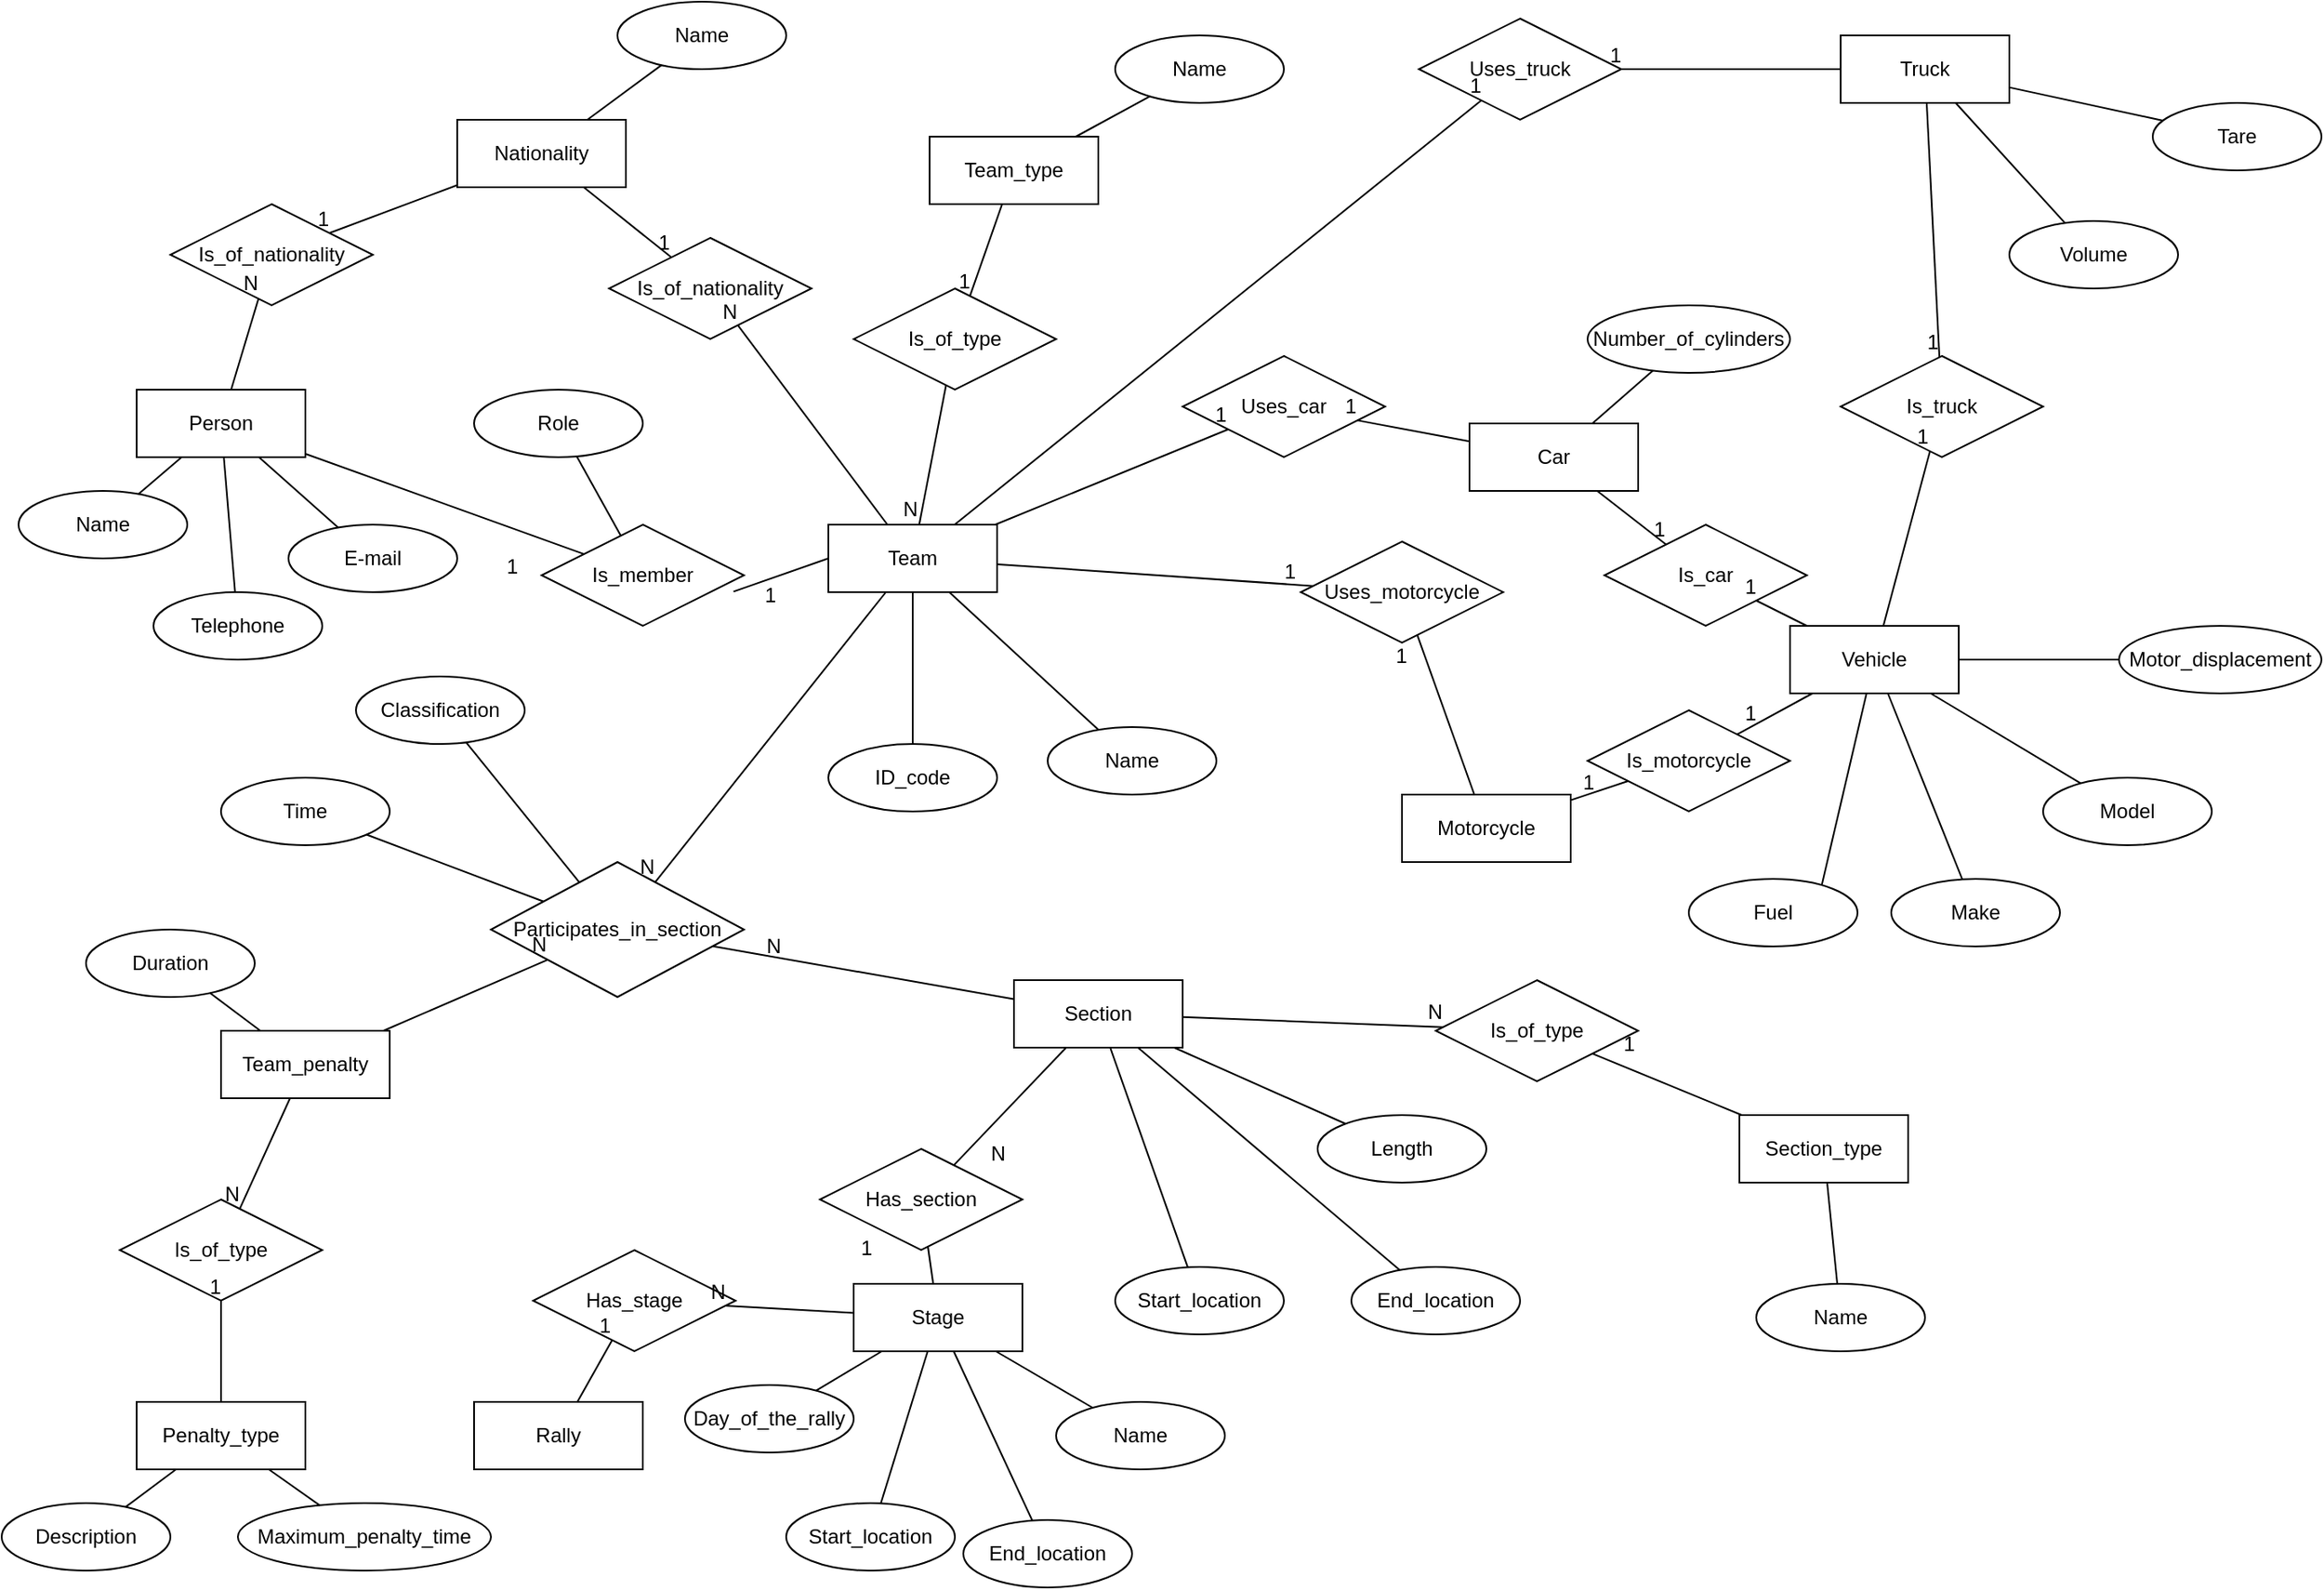 <mxfile version="20.5.1" type="github">
  <diagram id="R2lEEEUBdFMjLlhIrx00" name="Page-1">
    <mxGraphModel dx="3224" dy="1073" grid="1" gridSize="10" guides="1" tooltips="1" connect="1" arrows="1" fold="1" page="1" pageScale="1" pageWidth="850" pageHeight="1100" math="0" shadow="0" extFonts="Permanent Marker^https://fonts.googleapis.com/css?family=Permanent+Marker">
      <root>
        <mxCell id="0" />
        <mxCell id="1" parent="0" />
        <mxCell id="WvbXsE4TF2cSyvyN0HHQ-4" value="Team" style="whiteSpace=wrap;html=1;align=center;" parent="1" vertex="1">
          <mxGeometry x="-360" y="350" width="100" height="40" as="geometry" />
        </mxCell>
        <mxCell id="WvbXsE4TF2cSyvyN0HHQ-5" value="ID_code" style="ellipse;whiteSpace=wrap;html=1;align=center;" parent="1" vertex="1">
          <mxGeometry x="-360" y="480" width="100" height="40" as="geometry" />
        </mxCell>
        <mxCell id="WvbXsE4TF2cSyvyN0HHQ-6" value="" style="endArrow=none;html=1;rounded=0;" parent="1" source="WvbXsE4TF2cSyvyN0HHQ-4" target="WvbXsE4TF2cSyvyN0HHQ-5" edge="1">
          <mxGeometry relative="1" as="geometry">
            <mxPoint x="-284.85" y="480" as="sourcePoint" />
            <mxPoint x="-429.997" y="590.903" as="targetPoint" />
          </mxGeometry>
        </mxCell>
        <mxCell id="WvbXsE4TF2cSyvyN0HHQ-7" value="Name" style="ellipse;whiteSpace=wrap;html=1;align=center;" parent="1" vertex="1">
          <mxGeometry x="-230" y="470" width="100" height="40" as="geometry" />
        </mxCell>
        <mxCell id="WvbXsE4TF2cSyvyN0HHQ-9" value="" style="endArrow=none;html=1;rounded=0;" parent="1" source="WvbXsE4TF2cSyvyN0HHQ-4" target="WvbXsE4TF2cSyvyN0HHQ-7" edge="1">
          <mxGeometry relative="1" as="geometry">
            <mxPoint x="-94.85" y="530" as="sourcePoint" />
            <mxPoint x="65.15" y="530" as="targetPoint" />
          </mxGeometry>
        </mxCell>
        <mxCell id="WvbXsE4TF2cSyvyN0HHQ-20" value="Vehicle" style="whiteSpace=wrap;html=1;align=center;" parent="1" vertex="1">
          <mxGeometry x="210" y="410" width="100" height="40" as="geometry" />
        </mxCell>
        <mxCell id="WvbXsE4TF2cSyvyN0HHQ-21" value="Make" style="ellipse;whiteSpace=wrap;html=1;align=center;" parent="1" vertex="1">
          <mxGeometry x="270" y="560" width="100" height="40" as="geometry" />
        </mxCell>
        <mxCell id="WvbXsE4TF2cSyvyN0HHQ-23" value="Model" style="ellipse;whiteSpace=wrap;html=1;align=center;" parent="1" vertex="1">
          <mxGeometry x="360" y="500" width="100" height="40" as="geometry" />
        </mxCell>
        <mxCell id="WvbXsE4TF2cSyvyN0HHQ-24" value="Motor_displacement" style="ellipse;whiteSpace=wrap;html=1;align=center;" parent="1" vertex="1">
          <mxGeometry x="405" y="410" width="120" height="40" as="geometry" />
        </mxCell>
        <mxCell id="WvbXsE4TF2cSyvyN0HHQ-26" value="Fuel&lt;br&gt;" style="ellipse;whiteSpace=wrap;html=1;align=center;" parent="1" vertex="1">
          <mxGeometry x="150" y="560" width="100" height="40" as="geometry" />
        </mxCell>
        <mxCell id="WvbXsE4TF2cSyvyN0HHQ-28" value="" style="endArrow=none;html=1;rounded=0;exitX=0.789;exitY=0.083;exitDx=0;exitDy=0;exitPerimeter=0;" parent="1" source="WvbXsE4TF2cSyvyN0HHQ-26" target="WvbXsE4TF2cSyvyN0HHQ-20" edge="1">
          <mxGeometry relative="1" as="geometry">
            <mxPoint x="-415.15" y="610" as="sourcePoint" />
            <mxPoint x="-365.15" y="720" as="targetPoint" />
          </mxGeometry>
        </mxCell>
        <mxCell id="WvbXsE4TF2cSyvyN0HHQ-29" value="" style="endArrow=none;html=1;rounded=0;" parent="1" source="WvbXsE4TF2cSyvyN0HHQ-20" target="WvbXsE4TF2cSyvyN0HHQ-21" edge="1">
          <mxGeometry relative="1" as="geometry">
            <mxPoint x="-415.15" y="610" as="sourcePoint" />
            <mxPoint x="-255.15" y="610" as="targetPoint" />
          </mxGeometry>
        </mxCell>
        <mxCell id="WvbXsE4TF2cSyvyN0HHQ-31" value="" style="endArrow=none;html=1;rounded=0;" parent="1" source="WvbXsE4TF2cSyvyN0HHQ-20" target="WvbXsE4TF2cSyvyN0HHQ-23" edge="1">
          <mxGeometry relative="1" as="geometry">
            <mxPoint x="-415.15" y="610" as="sourcePoint" />
            <mxPoint x="-255.15" y="610" as="targetPoint" />
          </mxGeometry>
        </mxCell>
        <mxCell id="WvbXsE4TF2cSyvyN0HHQ-33" value="" style="endArrow=none;html=1;rounded=0;" parent="1" source="WvbXsE4TF2cSyvyN0HHQ-20" target="WvbXsE4TF2cSyvyN0HHQ-24" edge="1">
          <mxGeometry relative="1" as="geometry">
            <mxPoint x="-415.15" y="610" as="sourcePoint" />
            <mxPoint x="-255.15" y="610" as="targetPoint" />
          </mxGeometry>
        </mxCell>
        <mxCell id="WvbXsE4TF2cSyvyN0HHQ-39" value="Truck" style="whiteSpace=wrap;html=1;align=center;" parent="1" vertex="1">
          <mxGeometry x="240" y="60" width="100" height="40" as="geometry" />
        </mxCell>
        <mxCell id="WvbXsE4TF2cSyvyN0HHQ-40" value="Tare" style="ellipse;whiteSpace=wrap;html=1;align=center;" parent="1" vertex="1">
          <mxGeometry x="425" y="100" width="100" height="40" as="geometry" />
        </mxCell>
        <mxCell id="WvbXsE4TF2cSyvyN0HHQ-41" value="Volume" style="ellipse;whiteSpace=wrap;html=1;align=center;" parent="1" vertex="1">
          <mxGeometry x="340" y="170" width="100" height="40" as="geometry" />
        </mxCell>
        <mxCell id="WvbXsE4TF2cSyvyN0HHQ-42" value="" style="endArrow=none;html=1;rounded=0;" parent="1" source="WvbXsE4TF2cSyvyN0HHQ-39" target="WvbXsE4TF2cSyvyN0HHQ-40" edge="1">
          <mxGeometry relative="1" as="geometry">
            <mxPoint x="-160" y="610" as="sourcePoint" />
            <mxPoint y="610" as="targetPoint" />
          </mxGeometry>
        </mxCell>
        <mxCell id="WvbXsE4TF2cSyvyN0HHQ-43" value="" style="endArrow=none;html=1;rounded=0;" parent="1" source="WvbXsE4TF2cSyvyN0HHQ-41" target="WvbXsE4TF2cSyvyN0HHQ-39" edge="1">
          <mxGeometry relative="1" as="geometry">
            <mxPoint x="-160" y="610" as="sourcePoint" />
            <mxPoint y="610" as="targetPoint" />
          </mxGeometry>
        </mxCell>
        <mxCell id="WvbXsE4TF2cSyvyN0HHQ-44" value="Car" style="whiteSpace=wrap;html=1;align=center;" parent="1" vertex="1">
          <mxGeometry x="20" y="290" width="100" height="40" as="geometry" />
        </mxCell>
        <mxCell id="WvbXsE4TF2cSyvyN0HHQ-45" value="Number_of_cylinders" style="ellipse;whiteSpace=wrap;html=1;align=center;" parent="1" vertex="1">
          <mxGeometry x="90" y="220" width="120" height="40" as="geometry" />
        </mxCell>
        <mxCell id="WvbXsE4TF2cSyvyN0HHQ-47" value="" style="endArrow=none;html=1;rounded=0;" parent="1" source="WvbXsE4TF2cSyvyN0HHQ-44" target="WvbXsE4TF2cSyvyN0HHQ-45" edge="1">
          <mxGeometry relative="1" as="geometry">
            <mxPoint x="-940" y="600" as="sourcePoint" />
            <mxPoint x="-780" y="600" as="targetPoint" />
          </mxGeometry>
        </mxCell>
        <mxCell id="WvbXsE4TF2cSyvyN0HHQ-48" value="Is_car" style="shape=rhombus;perimeter=rhombusPerimeter;whiteSpace=wrap;html=1;align=center;" parent="1" vertex="1">
          <mxGeometry x="100" y="350" width="120" height="60" as="geometry" />
        </mxCell>
        <mxCell id="WvbXsE4TF2cSyvyN0HHQ-52" value="" style="endArrow=none;html=1;rounded=0;" parent="1" source="WvbXsE4TF2cSyvyN0HHQ-20" target="WvbXsE4TF2cSyvyN0HHQ-48" edge="1">
          <mxGeometry relative="1" as="geometry">
            <mxPoint x="-420" y="690" as="sourcePoint" />
            <mxPoint x="-260" y="690" as="targetPoint" />
          </mxGeometry>
        </mxCell>
        <mxCell id="WvbXsE4TF2cSyvyN0HHQ-53" value="1" style="resizable=0;html=1;align=right;verticalAlign=bottom;" parent="WvbXsE4TF2cSyvyN0HHQ-52" connectable="0" vertex="1">
          <mxGeometry x="1" relative="1" as="geometry" />
        </mxCell>
        <mxCell id="WvbXsE4TF2cSyvyN0HHQ-54" value="" style="endArrow=none;html=1;rounded=0;" parent="1" source="WvbXsE4TF2cSyvyN0HHQ-44" target="WvbXsE4TF2cSyvyN0HHQ-48" edge="1">
          <mxGeometry relative="1" as="geometry">
            <mxPoint x="-420" y="690" as="sourcePoint" />
            <mxPoint x="-600" y="730" as="targetPoint" />
          </mxGeometry>
        </mxCell>
        <mxCell id="WvbXsE4TF2cSyvyN0HHQ-55" value="1" style="resizable=0;html=1;align=right;verticalAlign=bottom;" parent="WvbXsE4TF2cSyvyN0HHQ-54" connectable="0" vertex="1">
          <mxGeometry x="1" relative="1" as="geometry" />
        </mxCell>
        <mxCell id="WvbXsE4TF2cSyvyN0HHQ-58" value="Is_truck" style="shape=rhombus;perimeter=rhombusPerimeter;whiteSpace=wrap;html=1;align=center;" parent="1" vertex="1">
          <mxGeometry x="240" y="250" width="120" height="60" as="geometry" />
        </mxCell>
        <mxCell id="WvbXsE4TF2cSyvyN0HHQ-59" value="" style="endArrow=none;html=1;rounded=0;" parent="1" source="WvbXsE4TF2cSyvyN0HHQ-20" target="WvbXsE4TF2cSyvyN0HHQ-58" edge="1">
          <mxGeometry relative="1" as="geometry">
            <mxPoint x="-420" y="690" as="sourcePoint" />
            <mxPoint x="-260" y="690" as="targetPoint" />
          </mxGeometry>
        </mxCell>
        <mxCell id="WvbXsE4TF2cSyvyN0HHQ-60" value="1" style="resizable=0;html=1;align=right;verticalAlign=bottom;" parent="WvbXsE4TF2cSyvyN0HHQ-59" connectable="0" vertex="1">
          <mxGeometry x="1" relative="1" as="geometry" />
        </mxCell>
        <mxCell id="WvbXsE4TF2cSyvyN0HHQ-61" value="" style="endArrow=none;html=1;rounded=0;" parent="1" source="WvbXsE4TF2cSyvyN0HHQ-39" target="WvbXsE4TF2cSyvyN0HHQ-58" edge="1">
          <mxGeometry relative="1" as="geometry">
            <mxPoint x="-420" y="690" as="sourcePoint" />
            <mxPoint x="-260" y="690" as="targetPoint" />
          </mxGeometry>
        </mxCell>
        <mxCell id="WvbXsE4TF2cSyvyN0HHQ-62" value="1" style="resizable=0;html=1;align=right;verticalAlign=bottom;" parent="WvbXsE4TF2cSyvyN0HHQ-61" connectable="0" vertex="1">
          <mxGeometry x="1" relative="1" as="geometry" />
        </mxCell>
        <mxCell id="WvbXsE4TF2cSyvyN0HHQ-63" value="Person" style="whiteSpace=wrap;html=1;align=center;" parent="1" vertex="1">
          <mxGeometry x="-770" y="270" width="100" height="40" as="geometry" />
        </mxCell>
        <mxCell id="WvbXsE4TF2cSyvyN0HHQ-65" value="Telephone" style="ellipse;whiteSpace=wrap;html=1;align=center;" parent="1" vertex="1">
          <mxGeometry x="-760" y="390" width="100" height="40" as="geometry" />
        </mxCell>
        <mxCell id="WvbXsE4TF2cSyvyN0HHQ-66" value="E-mail" style="ellipse;whiteSpace=wrap;html=1;align=center;" parent="1" vertex="1">
          <mxGeometry x="-680" y="350" width="100" height="40" as="geometry" />
        </mxCell>
        <mxCell id="WvbXsE4TF2cSyvyN0HHQ-68" value="" style="endArrow=none;html=1;rounded=0;" parent="1" source="WvbXsE4TF2cSyvyN0HHQ-63" target="WvbXsE4TF2cSyvyN0HHQ-65" edge="1">
          <mxGeometry relative="1" as="geometry">
            <mxPoint x="-420" y="690" as="sourcePoint" />
            <mxPoint x="-260" y="690" as="targetPoint" />
          </mxGeometry>
        </mxCell>
        <mxCell id="WvbXsE4TF2cSyvyN0HHQ-71" value="" style="endArrow=none;html=1;rounded=0;" parent="1" source="WvbXsE4TF2cSyvyN0HHQ-63" target="WvbXsE4TF2cSyvyN0HHQ-66" edge="1">
          <mxGeometry relative="1" as="geometry">
            <mxPoint x="-420" y="690" as="sourcePoint" />
            <mxPoint x="-260" y="690" as="targetPoint" />
          </mxGeometry>
        </mxCell>
        <mxCell id="WvbXsE4TF2cSyvyN0HHQ-72" value="Is_member" style="shape=rhombus;perimeter=rhombusPerimeter;whiteSpace=wrap;html=1;align=center;" parent="1" vertex="1">
          <mxGeometry x="-530" y="350" width="120" height="60" as="geometry" />
        </mxCell>
        <mxCell id="WvbXsE4TF2cSyvyN0HHQ-73" value="" style="endArrow=none;html=1;rounded=0;" parent="1" source="WvbXsE4TF2cSyvyN0HHQ-63" target="WvbXsE4TF2cSyvyN0HHQ-72" edge="1">
          <mxGeometry relative="1" as="geometry">
            <mxPoint x="-420" y="570" as="sourcePoint" />
            <mxPoint x="-260" y="570" as="targetPoint" />
          </mxGeometry>
        </mxCell>
        <mxCell id="WvbXsE4TF2cSyvyN0HHQ-74" value="1" style="resizable=0;html=1;align=right;verticalAlign=bottom;" parent="WvbXsE4TF2cSyvyN0HHQ-73" connectable="0" vertex="1">
          <mxGeometry x="1" relative="1" as="geometry">
            <mxPoint x="-39" y="16" as="offset" />
          </mxGeometry>
        </mxCell>
        <mxCell id="WvbXsE4TF2cSyvyN0HHQ-83" value="" style="endArrow=none;html=1;rounded=0;entryX=0.948;entryY=0.661;entryDx=0;entryDy=0;entryPerimeter=0;exitX=0;exitY=0.5;exitDx=0;exitDy=0;" parent="1" source="WvbXsE4TF2cSyvyN0HHQ-4" target="WvbXsE4TF2cSyvyN0HHQ-72" edge="1">
          <mxGeometry relative="1" as="geometry">
            <mxPoint x="-300" y="400" as="sourcePoint" />
            <mxPoint x="-140" y="400" as="targetPoint" />
          </mxGeometry>
        </mxCell>
        <mxCell id="WvbXsE4TF2cSyvyN0HHQ-84" value="1" style="resizable=0;html=1;align=right;verticalAlign=bottom;" parent="WvbXsE4TF2cSyvyN0HHQ-83" connectable="0" vertex="1">
          <mxGeometry x="1" relative="1" as="geometry">
            <mxPoint x="26" y="11" as="offset" />
          </mxGeometry>
        </mxCell>
        <mxCell id="WvbXsE4TF2cSyvyN0HHQ-124" value="Motorcycle" style="whiteSpace=wrap;html=1;align=center;" parent="1" vertex="1">
          <mxGeometry x="-20" y="510" width="100" height="40" as="geometry" />
        </mxCell>
        <mxCell id="WvbXsE4TF2cSyvyN0HHQ-129" value="Is_motorcycle" style="shape=rhombus;perimeter=rhombusPerimeter;whiteSpace=wrap;html=1;align=center;" parent="1" vertex="1">
          <mxGeometry x="90" y="460" width="120" height="60" as="geometry" />
        </mxCell>
        <mxCell id="WvbXsE4TF2cSyvyN0HHQ-130" value="" style="endArrow=none;html=1;rounded=0;" parent="1" source="WvbXsE4TF2cSyvyN0HHQ-20" target="WvbXsE4TF2cSyvyN0HHQ-129" edge="1">
          <mxGeometry relative="1" as="geometry">
            <mxPoint x="-340" y="410" as="sourcePoint" />
            <mxPoint x="-180" y="410" as="targetPoint" />
          </mxGeometry>
        </mxCell>
        <mxCell id="WvbXsE4TF2cSyvyN0HHQ-131" value="1" style="resizable=0;html=1;align=right;verticalAlign=bottom;" parent="WvbXsE4TF2cSyvyN0HHQ-130" connectable="0" vertex="1">
          <mxGeometry x="1" relative="1" as="geometry">
            <mxPoint x="12" y="-4" as="offset" />
          </mxGeometry>
        </mxCell>
        <mxCell id="WvbXsE4TF2cSyvyN0HHQ-132" value="" style="endArrow=none;html=1;rounded=0;" parent="1" source="WvbXsE4TF2cSyvyN0HHQ-124" target="WvbXsE4TF2cSyvyN0HHQ-129" edge="1">
          <mxGeometry relative="1" as="geometry">
            <mxPoint x="-340" y="410" as="sourcePoint" />
            <mxPoint x="-180" y="410" as="targetPoint" />
          </mxGeometry>
        </mxCell>
        <mxCell id="WvbXsE4TF2cSyvyN0HHQ-133" value="1" style="resizable=0;html=1;align=right;verticalAlign=bottom;" parent="WvbXsE4TF2cSyvyN0HHQ-132" connectable="0" vertex="1">
          <mxGeometry x="1" relative="1" as="geometry">
            <mxPoint x="-20" y="10" as="offset" />
          </mxGeometry>
        </mxCell>
        <mxCell id="WvbXsE4TF2cSyvyN0HHQ-134" value="Uses_motorcycle" style="shape=rhombus;perimeter=rhombusPerimeter;whiteSpace=wrap;html=1;align=center;" parent="1" vertex="1">
          <mxGeometry x="-80" y="360" width="120" height="60" as="geometry" />
        </mxCell>
        <mxCell id="WvbXsE4TF2cSyvyN0HHQ-136" value="" style="endArrow=none;html=1;rounded=0;" parent="1" source="WvbXsE4TF2cSyvyN0HHQ-124" target="WvbXsE4TF2cSyvyN0HHQ-134" edge="1">
          <mxGeometry relative="1" as="geometry">
            <mxPoint x="-470" y="460" as="sourcePoint" />
            <mxPoint x="-310" y="460" as="targetPoint" />
          </mxGeometry>
        </mxCell>
        <mxCell id="WvbXsE4TF2cSyvyN0HHQ-137" value="1" style="resizable=0;html=1;align=right;verticalAlign=bottom;" parent="WvbXsE4TF2cSyvyN0HHQ-136" connectable="0" vertex="1">
          <mxGeometry x="1" relative="1" as="geometry">
            <mxPoint x="-6" y="21" as="offset" />
          </mxGeometry>
        </mxCell>
        <mxCell id="WvbXsE4TF2cSyvyN0HHQ-138" value="" style="endArrow=none;html=1;rounded=0;" parent="1" source="WvbXsE4TF2cSyvyN0HHQ-4" target="WvbXsE4TF2cSyvyN0HHQ-134" edge="1">
          <mxGeometry relative="1" as="geometry">
            <mxPoint x="12" y="420" as="sourcePoint" />
            <mxPoint x="-120" y="460" as="targetPoint" />
          </mxGeometry>
        </mxCell>
        <mxCell id="WvbXsE4TF2cSyvyN0HHQ-139" value="1" style="resizable=0;html=1;align=right;verticalAlign=bottom;" parent="WvbXsE4TF2cSyvyN0HHQ-138" connectable="0" vertex="1">
          <mxGeometry x="1" relative="1" as="geometry">
            <mxPoint x="-10" as="offset" />
          </mxGeometry>
        </mxCell>
        <mxCell id="WvbXsE4TF2cSyvyN0HHQ-142" value="Uses_car" style="shape=rhombus;perimeter=rhombusPerimeter;whiteSpace=wrap;html=1;align=center;" parent="1" vertex="1">
          <mxGeometry x="-150" y="250" width="120" height="60" as="geometry" />
        </mxCell>
        <mxCell id="WvbXsE4TF2cSyvyN0HHQ-143" value="" style="endArrow=none;html=1;rounded=0;" parent="1" source="WvbXsE4TF2cSyvyN0HHQ-44" target="WvbXsE4TF2cSyvyN0HHQ-142" edge="1">
          <mxGeometry relative="1" as="geometry">
            <mxPoint x="-100" y="210" as="sourcePoint" />
            <mxPoint x="60" y="210" as="targetPoint" />
          </mxGeometry>
        </mxCell>
        <mxCell id="WvbXsE4TF2cSyvyN0HHQ-144" value="1" style="resizable=0;html=1;align=right;verticalAlign=bottom;" parent="WvbXsE4TF2cSyvyN0HHQ-143" connectable="0" vertex="1">
          <mxGeometry x="1" relative="1" as="geometry" />
        </mxCell>
        <mxCell id="WvbXsE4TF2cSyvyN0HHQ-145" value="" style="endArrow=none;html=1;rounded=0;" parent="1" source="WvbXsE4TF2cSyvyN0HHQ-4" target="WvbXsE4TF2cSyvyN0HHQ-142" edge="1">
          <mxGeometry relative="1" as="geometry">
            <mxPoint x="-226" y="200" as="sourcePoint" />
            <mxPoint x="60" y="210" as="targetPoint" />
          </mxGeometry>
        </mxCell>
        <mxCell id="WvbXsE4TF2cSyvyN0HHQ-146" value="1" style="resizable=0;html=1;align=right;verticalAlign=bottom;" parent="WvbXsE4TF2cSyvyN0HHQ-145" connectable="0" vertex="1">
          <mxGeometry x="1" relative="1" as="geometry" />
        </mxCell>
        <mxCell id="WvbXsE4TF2cSyvyN0HHQ-147" value="Uses_truck" style="shape=rhombus;perimeter=rhombusPerimeter;whiteSpace=wrap;html=1;align=center;" parent="1" vertex="1">
          <mxGeometry x="-10" y="50" width="120" height="60" as="geometry" />
        </mxCell>
        <mxCell id="WvbXsE4TF2cSyvyN0HHQ-148" value="" style="endArrow=none;html=1;rounded=0;" parent="1" source="WvbXsE4TF2cSyvyN0HHQ-39" target="WvbXsE4TF2cSyvyN0HHQ-147" edge="1">
          <mxGeometry relative="1" as="geometry">
            <mxPoint x="-10" y="330" as="sourcePoint" />
            <mxPoint x="150" y="330" as="targetPoint" />
          </mxGeometry>
        </mxCell>
        <mxCell id="WvbXsE4TF2cSyvyN0HHQ-149" value="1" style="resizable=0;html=1;align=right;verticalAlign=bottom;" parent="WvbXsE4TF2cSyvyN0HHQ-148" connectable="0" vertex="1">
          <mxGeometry x="1" relative="1" as="geometry" />
        </mxCell>
        <mxCell id="WvbXsE4TF2cSyvyN0HHQ-150" value="" style="endArrow=none;html=1;rounded=0;" parent="1" source="WvbXsE4TF2cSyvyN0HHQ-4" target="WvbXsE4TF2cSyvyN0HHQ-147" edge="1">
          <mxGeometry relative="1" as="geometry">
            <mxPoint x="-190" y="71.724" as="sourcePoint" />
            <mxPoint x="150" y="330" as="targetPoint" />
          </mxGeometry>
        </mxCell>
        <mxCell id="WvbXsE4TF2cSyvyN0HHQ-151" value="1" style="resizable=0;html=1;align=right;verticalAlign=bottom;" parent="WvbXsE4TF2cSyvyN0HHQ-150" connectable="0" vertex="1">
          <mxGeometry x="1" relative="1" as="geometry" />
        </mxCell>
        <mxCell id="WvbXsE4TF2cSyvyN0HHQ-152" value="Rally" style="whiteSpace=wrap;html=1;align=center;" parent="1" vertex="1">
          <mxGeometry x="-570" y="870" width="100" height="40" as="geometry" />
        </mxCell>
        <mxCell id="WvbXsE4TF2cSyvyN0HHQ-153" value="Stage" style="whiteSpace=wrap;html=1;align=center;" parent="1" vertex="1">
          <mxGeometry x="-345" y="800" width="100" height="40" as="geometry" />
        </mxCell>
        <mxCell id="WvbXsE4TF2cSyvyN0HHQ-156" value="Day_of_the_rally" style="ellipse;whiteSpace=wrap;html=1;align=center;" parent="1" vertex="1">
          <mxGeometry x="-445" y="860" width="100" height="40" as="geometry" />
        </mxCell>
        <mxCell id="WvbXsE4TF2cSyvyN0HHQ-158" value="" style="endArrow=none;html=1;rounded=0;" parent="1" source="WvbXsE4TF2cSyvyN0HHQ-153" target="WvbXsE4TF2cSyvyN0HHQ-156" edge="1">
          <mxGeometry relative="1" as="geometry">
            <mxPoint x="-105" y="690" as="sourcePoint" />
            <mxPoint x="55" y="690" as="targetPoint" />
          </mxGeometry>
        </mxCell>
        <mxCell id="WvbXsE4TF2cSyvyN0HHQ-159" value="Start_location" style="ellipse;whiteSpace=wrap;html=1;align=center;" parent="1" vertex="1">
          <mxGeometry x="-385" y="930" width="100" height="40" as="geometry" />
        </mxCell>
        <mxCell id="WvbXsE4TF2cSyvyN0HHQ-160" value="End_location" style="ellipse;whiteSpace=wrap;html=1;align=center;" parent="1" vertex="1">
          <mxGeometry x="-280" y="940" width="100" height="40" as="geometry" />
        </mxCell>
        <mxCell id="WvbXsE4TF2cSyvyN0HHQ-162" value="" style="endArrow=none;html=1;rounded=0;" parent="1" source="WvbXsE4TF2cSyvyN0HHQ-153" target="WvbXsE4TF2cSyvyN0HHQ-159" edge="1">
          <mxGeometry relative="1" as="geometry">
            <mxPoint x="-105" y="690" as="sourcePoint" />
            <mxPoint x="55" y="690" as="targetPoint" />
          </mxGeometry>
        </mxCell>
        <mxCell id="WvbXsE4TF2cSyvyN0HHQ-163" value="" style="endArrow=none;html=1;rounded=0;" parent="1" source="WvbXsE4TF2cSyvyN0HHQ-153" target="WvbXsE4TF2cSyvyN0HHQ-160" edge="1">
          <mxGeometry relative="1" as="geometry">
            <mxPoint x="-105" y="690" as="sourcePoint" />
            <mxPoint x="55" y="690" as="targetPoint" />
          </mxGeometry>
        </mxCell>
        <mxCell id="WvbXsE4TF2cSyvyN0HHQ-164" value="Section" style="whiteSpace=wrap;html=1;align=center;" parent="1" vertex="1">
          <mxGeometry x="-250" y="620" width="100" height="40" as="geometry" />
        </mxCell>
        <mxCell id="WvbXsE4TF2cSyvyN0HHQ-165" value="Section_type" style="whiteSpace=wrap;html=1;align=center;" parent="1" vertex="1">
          <mxGeometry x="180" y="700" width="100" height="40" as="geometry" />
        </mxCell>
        <mxCell id="WvbXsE4TF2cSyvyN0HHQ-169" value="Name" style="ellipse;whiteSpace=wrap;html=1;align=center;" parent="1" vertex="1">
          <mxGeometry x="190" y="800" width="100" height="40" as="geometry" />
        </mxCell>
        <mxCell id="WvbXsE4TF2cSyvyN0HHQ-170" value="" style="endArrow=none;html=1;rounded=0;" parent="1" source="WvbXsE4TF2cSyvyN0HHQ-169" target="WvbXsE4TF2cSyvyN0HHQ-165" edge="1">
          <mxGeometry relative="1" as="geometry">
            <mxPoint x="-240" y="280" as="sourcePoint" />
            <mxPoint x="-80" y="280" as="targetPoint" />
          </mxGeometry>
        </mxCell>
        <mxCell id="WvbXsE4TF2cSyvyN0HHQ-171" value="Is_of_type" style="shape=rhombus;perimeter=rhombusPerimeter;whiteSpace=wrap;html=1;align=center;" parent="1" vertex="1">
          <mxGeometry y="620" width="120" height="60" as="geometry" />
        </mxCell>
        <mxCell id="WvbXsE4TF2cSyvyN0HHQ-172" value="" style="endArrow=none;html=1;rounded=0;" parent="1" source="WvbXsE4TF2cSyvyN0HHQ-164" target="WvbXsE4TF2cSyvyN0HHQ-171" edge="1">
          <mxGeometry relative="1" as="geometry">
            <mxPoint x="-180" y="480" as="sourcePoint" />
            <mxPoint x="-20" y="480" as="targetPoint" />
          </mxGeometry>
        </mxCell>
        <mxCell id="WvbXsE4TF2cSyvyN0HHQ-173" value="N" style="resizable=0;html=1;align=right;verticalAlign=bottom;" parent="WvbXsE4TF2cSyvyN0HHQ-172" connectable="0" vertex="1">
          <mxGeometry x="1" relative="1" as="geometry" />
        </mxCell>
        <mxCell id="WvbXsE4TF2cSyvyN0HHQ-174" value="" style="endArrow=none;html=1;rounded=0;" parent="1" source="WvbXsE4TF2cSyvyN0HHQ-165" target="WvbXsE4TF2cSyvyN0HHQ-171" edge="1">
          <mxGeometry relative="1" as="geometry">
            <mxPoint x="-240" y="280" as="sourcePoint" />
            <mxPoint x="-80" y="280" as="targetPoint" />
          </mxGeometry>
        </mxCell>
        <mxCell id="WvbXsE4TF2cSyvyN0HHQ-175" value="1" style="resizable=0;html=1;align=right;verticalAlign=bottom;" parent="WvbXsE4TF2cSyvyN0HHQ-174" connectable="0" vertex="1">
          <mxGeometry x="1" relative="1" as="geometry">
            <mxPoint x="25" y="3" as="offset" />
          </mxGeometry>
        </mxCell>
        <mxCell id="WvbXsE4TF2cSyvyN0HHQ-176" value="Length" style="ellipse;whiteSpace=wrap;html=1;align=center;" parent="1" vertex="1">
          <mxGeometry x="-70" y="700" width="100" height="40" as="geometry" />
        </mxCell>
        <mxCell id="WvbXsE4TF2cSyvyN0HHQ-177" value="" style="endArrow=none;html=1;rounded=0;" parent="1" source="WvbXsE4TF2cSyvyN0HHQ-164" target="WvbXsE4TF2cSyvyN0HHQ-176" edge="1">
          <mxGeometry relative="1" as="geometry">
            <mxPoint x="-170" y="480" as="sourcePoint" />
            <mxPoint x="-10" y="480" as="targetPoint" />
          </mxGeometry>
        </mxCell>
        <mxCell id="WvbXsE4TF2cSyvyN0HHQ-178" value="Start_location" style="ellipse;whiteSpace=wrap;html=1;align=center;" parent="1" vertex="1">
          <mxGeometry x="-190.0" y="790" width="100" height="40" as="geometry" />
        </mxCell>
        <mxCell id="WvbXsE4TF2cSyvyN0HHQ-179" value="End_location" style="ellipse;whiteSpace=wrap;html=1;align=center;" parent="1" vertex="1">
          <mxGeometry x="-50" y="790" width="100" height="40" as="geometry" />
        </mxCell>
        <mxCell id="WvbXsE4TF2cSyvyN0HHQ-180" value="" style="endArrow=none;html=1;rounded=0;" parent="1" source="WvbXsE4TF2cSyvyN0HHQ-164" target="WvbXsE4TF2cSyvyN0HHQ-179" edge="1">
          <mxGeometry relative="1" as="geometry">
            <mxPoint x="-170" y="480" as="sourcePoint" />
            <mxPoint x="-10" y="480" as="targetPoint" />
          </mxGeometry>
        </mxCell>
        <mxCell id="WvbXsE4TF2cSyvyN0HHQ-181" value="" style="endArrow=none;html=1;rounded=0;" parent="1" source="WvbXsE4TF2cSyvyN0HHQ-164" target="WvbXsE4TF2cSyvyN0HHQ-178" edge="1">
          <mxGeometry relative="1" as="geometry">
            <mxPoint x="-170" y="480" as="sourcePoint" />
            <mxPoint x="-10" y="480" as="targetPoint" />
          </mxGeometry>
        </mxCell>
        <mxCell id="WvbXsE4TF2cSyvyN0HHQ-182" value="Has_section" style="shape=rhombus;perimeter=rhombusPerimeter;whiteSpace=wrap;html=1;align=center;" parent="1" vertex="1">
          <mxGeometry x="-365" y="720" width="120" height="60" as="geometry" />
        </mxCell>
        <mxCell id="WvbXsE4TF2cSyvyN0HHQ-183" value="" style="endArrow=none;html=1;rounded=0;" parent="1" source="WvbXsE4TF2cSyvyN0HHQ-164" target="WvbXsE4TF2cSyvyN0HHQ-182" edge="1">
          <mxGeometry relative="1" as="geometry">
            <mxPoint x="-170" y="480" as="sourcePoint" />
            <mxPoint x="-10" y="480" as="targetPoint" />
          </mxGeometry>
        </mxCell>
        <mxCell id="WvbXsE4TF2cSyvyN0HHQ-184" value="N" style="resizable=0;html=1;align=right;verticalAlign=bottom;" parent="WvbXsE4TF2cSyvyN0HHQ-183" connectable="0" vertex="1">
          <mxGeometry x="1" relative="1" as="geometry">
            <mxPoint x="31" y="2" as="offset" />
          </mxGeometry>
        </mxCell>
        <mxCell id="WvbXsE4TF2cSyvyN0HHQ-185" value="" style="endArrow=none;html=1;rounded=0;" parent="1" source="WvbXsE4TF2cSyvyN0HHQ-153" target="WvbXsE4TF2cSyvyN0HHQ-182" edge="1">
          <mxGeometry relative="1" as="geometry">
            <mxPoint x="-135" y="570" as="sourcePoint" />
            <mxPoint x="-374.667" y="692.667" as="targetPoint" />
          </mxGeometry>
        </mxCell>
        <mxCell id="WvbXsE4TF2cSyvyN0HHQ-186" value="1" style="resizable=0;html=1;align=right;verticalAlign=bottom;" parent="WvbXsE4TF2cSyvyN0HHQ-185" connectable="0" vertex="1">
          <mxGeometry x="1" relative="1" as="geometry">
            <mxPoint x="-33" y="9" as="offset" />
          </mxGeometry>
        </mxCell>
        <mxCell id="WvbXsE4TF2cSyvyN0HHQ-187" value="Has_stage" style="shape=rhombus;perimeter=rhombusPerimeter;whiteSpace=wrap;html=1;align=center;" parent="1" vertex="1">
          <mxGeometry x="-535" y="780" width="120" height="60" as="geometry" />
        </mxCell>
        <mxCell id="WvbXsE4TF2cSyvyN0HHQ-189" value="" style="endArrow=none;html=1;rounded=0;" parent="1" source="WvbXsE4TF2cSyvyN0HHQ-152" target="WvbXsE4TF2cSyvyN0HHQ-187" edge="1">
          <mxGeometry relative="1" as="geometry">
            <mxPoint x="-315" y="740" as="sourcePoint" />
            <mxPoint x="-155" y="740" as="targetPoint" />
          </mxGeometry>
        </mxCell>
        <mxCell id="WvbXsE4TF2cSyvyN0HHQ-190" value="1" style="resizable=0;html=1;align=right;verticalAlign=bottom;" parent="WvbXsE4TF2cSyvyN0HHQ-189" connectable="0" vertex="1">
          <mxGeometry x="1" relative="1" as="geometry" />
        </mxCell>
        <mxCell id="WvbXsE4TF2cSyvyN0HHQ-191" value="" style="endArrow=none;html=1;rounded=0;" parent="1" source="WvbXsE4TF2cSyvyN0HHQ-153" target="WvbXsE4TF2cSyvyN0HHQ-187" edge="1">
          <mxGeometry relative="1" as="geometry">
            <mxPoint x="-315" y="740" as="sourcePoint" />
            <mxPoint x="-155" y="740" as="targetPoint" />
          </mxGeometry>
        </mxCell>
        <mxCell id="WvbXsE4TF2cSyvyN0HHQ-192" value="N" style="resizable=0;html=1;align=right;verticalAlign=bottom;" parent="WvbXsE4TF2cSyvyN0HHQ-191" connectable="0" vertex="1">
          <mxGeometry x="1" relative="1" as="geometry" />
        </mxCell>
        <mxCell id="WvbXsE4TF2cSyvyN0HHQ-193" value="Participates_in_section" style="shape=rhombus;perimeter=rhombusPerimeter;whiteSpace=wrap;html=1;align=center;" parent="1" vertex="1">
          <mxGeometry x="-560" y="550" width="150" height="80" as="geometry" />
        </mxCell>
        <mxCell id="WvbXsE4TF2cSyvyN0HHQ-194" value="Time" style="ellipse;whiteSpace=wrap;html=1;align=center;" parent="1" vertex="1">
          <mxGeometry x="-720" y="500" width="100" height="40" as="geometry" />
        </mxCell>
        <mxCell id="WvbXsE4TF2cSyvyN0HHQ-195" value="" style="endArrow=none;html=1;rounded=0;" parent="1" source="WvbXsE4TF2cSyvyN0HHQ-193" target="WvbXsE4TF2cSyvyN0HHQ-194" edge="1">
          <mxGeometry relative="1" as="geometry">
            <mxPoint x="-430" y="590" as="sourcePoint" />
            <mxPoint x="-270" y="590" as="targetPoint" />
          </mxGeometry>
        </mxCell>
        <mxCell id="WvbXsE4TF2cSyvyN0HHQ-196" value="Classification" style="ellipse;whiteSpace=wrap;html=1;align=center;" parent="1" vertex="1">
          <mxGeometry x="-640" y="440" width="100" height="40" as="geometry" />
        </mxCell>
        <mxCell id="WvbXsE4TF2cSyvyN0HHQ-197" value="" style="endArrow=none;html=1;rounded=0;" parent="1" source="WvbXsE4TF2cSyvyN0HHQ-196" target="WvbXsE4TF2cSyvyN0HHQ-193" edge="1">
          <mxGeometry relative="1" as="geometry">
            <mxPoint x="-430" y="590" as="sourcePoint" />
            <mxPoint x="-270" y="590" as="targetPoint" />
          </mxGeometry>
        </mxCell>
        <mxCell id="WvbXsE4TF2cSyvyN0HHQ-198" value="Penalty_type" style="whiteSpace=wrap;html=1;align=center;" parent="1" vertex="1">
          <mxGeometry x="-770" y="870" width="100" height="40" as="geometry" />
        </mxCell>
        <mxCell id="WvbXsE4TF2cSyvyN0HHQ-199" value="" style="endArrow=none;html=1;rounded=0;" parent="1" source="WvbXsE4TF2cSyvyN0HHQ-4" target="WvbXsE4TF2cSyvyN0HHQ-193" edge="1">
          <mxGeometry relative="1" as="geometry">
            <mxPoint x="-310" y="680" as="sourcePoint" />
            <mxPoint x="-150" y="680" as="targetPoint" />
          </mxGeometry>
        </mxCell>
        <mxCell id="WvbXsE4TF2cSyvyN0HHQ-200" value="N" style="resizable=0;html=1;align=right;verticalAlign=bottom;" parent="WvbXsE4TF2cSyvyN0HHQ-199" connectable="0" vertex="1">
          <mxGeometry x="1" relative="1" as="geometry" />
        </mxCell>
        <mxCell id="WvbXsE4TF2cSyvyN0HHQ-201" value="" style="endArrow=none;html=1;rounded=0;" parent="1" source="WvbXsE4TF2cSyvyN0HHQ-164" target="WvbXsE4TF2cSyvyN0HHQ-193" edge="1">
          <mxGeometry relative="1" as="geometry">
            <mxPoint x="-310" y="680" as="sourcePoint" />
            <mxPoint x="-150" y="680" as="targetPoint" />
          </mxGeometry>
        </mxCell>
        <mxCell id="WvbXsE4TF2cSyvyN0HHQ-202" value="N" style="resizable=0;html=1;align=right;verticalAlign=bottom;" parent="WvbXsE4TF2cSyvyN0HHQ-201" connectable="0" vertex="1">
          <mxGeometry x="1" relative="1" as="geometry">
            <mxPoint x="41" y="9" as="offset" />
          </mxGeometry>
        </mxCell>
        <mxCell id="WvbXsE4TF2cSyvyN0HHQ-204" value="Description" style="ellipse;whiteSpace=wrap;html=1;align=center;" parent="1" vertex="1">
          <mxGeometry x="-850" y="930" width="100" height="40" as="geometry" />
        </mxCell>
        <mxCell id="WvbXsE4TF2cSyvyN0HHQ-205" value="Maximum_penalty_time" style="ellipse;whiteSpace=wrap;html=1;align=center;" parent="1" vertex="1">
          <mxGeometry x="-710" y="930" width="150" height="40" as="geometry" />
        </mxCell>
        <mxCell id="WvbXsE4TF2cSyvyN0HHQ-206" value="" style="endArrow=none;html=1;rounded=0;" parent="1" source="WvbXsE4TF2cSyvyN0HHQ-204" target="WvbXsE4TF2cSyvyN0HHQ-198" edge="1">
          <mxGeometry relative="1" as="geometry">
            <mxPoint x="-350" y="580" as="sourcePoint" />
            <mxPoint x="-810" y="880" as="targetPoint" />
          </mxGeometry>
        </mxCell>
        <mxCell id="WvbXsE4TF2cSyvyN0HHQ-207" value="" style="endArrow=none;html=1;rounded=0;" parent="1" source="WvbXsE4TF2cSyvyN0HHQ-198" target="WvbXsE4TF2cSyvyN0HHQ-205" edge="1">
          <mxGeometry relative="1" as="geometry">
            <mxPoint x="-350" y="580" as="sourcePoint" />
            <mxPoint x="-190" y="580" as="targetPoint" />
          </mxGeometry>
        </mxCell>
        <mxCell id="WvbXsE4TF2cSyvyN0HHQ-208" value="Team_penalty" style="whiteSpace=wrap;html=1;align=center;" parent="1" vertex="1">
          <mxGeometry x="-720" y="650" width="100" height="40" as="geometry" />
        </mxCell>
        <mxCell id="WvbXsE4TF2cSyvyN0HHQ-209" value="Is_of_type" style="shape=rhombus;perimeter=rhombusPerimeter;whiteSpace=wrap;html=1;align=center;" parent="1" vertex="1">
          <mxGeometry x="-780" y="750" width="120" height="60" as="geometry" />
        </mxCell>
        <mxCell id="WvbXsE4TF2cSyvyN0HHQ-215" value="" style="endArrow=none;html=1;rounded=0;" parent="1" source="WvbXsE4TF2cSyvyN0HHQ-208" target="WvbXsE4TF2cSyvyN0HHQ-193" edge="1">
          <mxGeometry relative="1" as="geometry">
            <mxPoint x="-320" y="680" as="sourcePoint" />
            <mxPoint x="-160" y="680" as="targetPoint" />
          </mxGeometry>
        </mxCell>
        <mxCell id="WvbXsE4TF2cSyvyN0HHQ-216" value="N" style="resizable=0;html=1;align=right;verticalAlign=bottom;" parent="WvbXsE4TF2cSyvyN0HHQ-215" connectable="0" vertex="1">
          <mxGeometry x="1" relative="1" as="geometry" />
        </mxCell>
        <mxCell id="8ZYNl7EyMXczc9-Wap3n-22" value="Team_type" style="whiteSpace=wrap;html=1;align=center;" parent="1" vertex="1">
          <mxGeometry x="-300" y="120" width="100" height="40" as="geometry" />
        </mxCell>
        <mxCell id="8ZYNl7EyMXczc9-Wap3n-23" value="Name" style="ellipse;whiteSpace=wrap;html=1;align=center;" parent="1" vertex="1">
          <mxGeometry x="-190" y="60" width="100" height="40" as="geometry" />
        </mxCell>
        <mxCell id="8ZYNl7EyMXczc9-Wap3n-24" value="" style="endArrow=none;html=1;rounded=0;" parent="1" source="8ZYNl7EyMXczc9-Wap3n-22" target="8ZYNl7EyMXczc9-Wap3n-23" edge="1">
          <mxGeometry relative="1" as="geometry">
            <mxPoint x="-350" y="410" as="sourcePoint" />
            <mxPoint x="-190" y="410" as="targetPoint" />
          </mxGeometry>
        </mxCell>
        <mxCell id="8ZYNl7EyMXczc9-Wap3n-27" value="Is_of_type" style="shape=rhombus;perimeter=rhombusPerimeter;whiteSpace=wrap;html=1;align=center;" parent="1" vertex="1">
          <mxGeometry x="-345" y="210" width="120" height="60" as="geometry" />
        </mxCell>
        <mxCell id="8ZYNl7EyMXczc9-Wap3n-28" value="" style="endArrow=none;html=1;rounded=0;" parent="1" source="8ZYNl7EyMXczc9-Wap3n-22" target="8ZYNl7EyMXczc9-Wap3n-27" edge="1">
          <mxGeometry relative="1" as="geometry">
            <mxPoint x="-350" y="410" as="sourcePoint" />
            <mxPoint x="-190" y="410" as="targetPoint" />
          </mxGeometry>
        </mxCell>
        <mxCell id="8ZYNl7EyMXczc9-Wap3n-29" value="1" style="resizable=0;html=1;align=right;verticalAlign=bottom;" parent="8ZYNl7EyMXczc9-Wap3n-28" connectable="0" vertex="1">
          <mxGeometry x="1" relative="1" as="geometry" />
        </mxCell>
        <mxCell id="8ZYNl7EyMXczc9-Wap3n-30" value="" style="endArrow=none;html=1;rounded=0;" parent="1" source="8ZYNl7EyMXczc9-Wap3n-27" target="WvbXsE4TF2cSyvyN0HHQ-4" edge="1">
          <mxGeometry relative="1" as="geometry">
            <mxPoint x="-350" y="410" as="sourcePoint" />
            <mxPoint x="-190" y="410" as="targetPoint" />
          </mxGeometry>
        </mxCell>
        <mxCell id="8ZYNl7EyMXczc9-Wap3n-31" value="N" style="resizable=0;html=1;align=right;verticalAlign=bottom;" parent="8ZYNl7EyMXczc9-Wap3n-30" connectable="0" vertex="1">
          <mxGeometry x="1" relative="1" as="geometry" />
        </mxCell>
        <mxCell id="8ZYNl7EyMXczc9-Wap3n-32" value="Role" style="ellipse;whiteSpace=wrap;html=1;align=center;" parent="1" vertex="1">
          <mxGeometry x="-570" y="270" width="100" height="40" as="geometry" />
        </mxCell>
        <mxCell id="8ZYNl7EyMXczc9-Wap3n-33" value="" style="endArrow=none;html=1;rounded=0;" parent="1" source="WvbXsE4TF2cSyvyN0HHQ-72" target="8ZYNl7EyMXczc9-Wap3n-32" edge="1">
          <mxGeometry relative="1" as="geometry">
            <mxPoint x="-350" y="410" as="sourcePoint" />
            <mxPoint x="-190" y="410" as="targetPoint" />
          </mxGeometry>
        </mxCell>
        <mxCell id="8ZYNl7EyMXczc9-Wap3n-34" value="Nationality" style="whiteSpace=wrap;html=1;align=center;" parent="1" vertex="1">
          <mxGeometry x="-580" y="110" width="100" height="40" as="geometry" />
        </mxCell>
        <mxCell id="8ZYNl7EyMXczc9-Wap3n-35" value="Is_of_nationality" style="shape=rhombus;perimeter=rhombusPerimeter;whiteSpace=wrap;html=1;align=center;" parent="1" vertex="1">
          <mxGeometry x="-750" y="160" width="120" height="60" as="geometry" />
        </mxCell>
        <mxCell id="8ZYNl7EyMXczc9-Wap3n-36" value="Is_of_nationality" style="shape=rhombus;perimeter=rhombusPerimeter;whiteSpace=wrap;html=1;align=center;" parent="1" vertex="1">
          <mxGeometry x="-490" y="180" width="120" height="60" as="geometry" />
        </mxCell>
        <mxCell id="8ZYNl7EyMXczc9-Wap3n-38" value="" style="endArrow=none;html=1;rounded=0;" parent="1" source="8ZYNl7EyMXczc9-Wap3n-34" target="8ZYNl7EyMXczc9-Wap3n-36" edge="1">
          <mxGeometry relative="1" as="geometry">
            <mxPoint x="-310" y="510" as="sourcePoint" />
            <mxPoint x="-150" y="510" as="targetPoint" />
          </mxGeometry>
        </mxCell>
        <mxCell id="8ZYNl7EyMXczc9-Wap3n-39" value="1" style="resizable=0;html=1;align=right;verticalAlign=bottom;" parent="8ZYNl7EyMXczc9-Wap3n-38" connectable="0" vertex="1">
          <mxGeometry x="1" relative="1" as="geometry" />
        </mxCell>
        <mxCell id="8ZYNl7EyMXczc9-Wap3n-40" value="" style="endArrow=none;html=1;rounded=0;" parent="1" source="WvbXsE4TF2cSyvyN0HHQ-4" target="8ZYNl7EyMXczc9-Wap3n-36" edge="1">
          <mxGeometry relative="1" as="geometry">
            <mxPoint x="-310" y="510" as="sourcePoint" />
            <mxPoint x="-150" y="510" as="targetPoint" />
          </mxGeometry>
        </mxCell>
        <mxCell id="8ZYNl7EyMXczc9-Wap3n-41" value="N" style="resizable=0;html=1;align=right;verticalAlign=bottom;" parent="8ZYNl7EyMXczc9-Wap3n-40" connectable="0" vertex="1">
          <mxGeometry x="1" relative="1" as="geometry" />
        </mxCell>
        <mxCell id="8ZYNl7EyMXczc9-Wap3n-42" value="" style="endArrow=none;html=1;rounded=0;" parent="1" source="8ZYNl7EyMXczc9-Wap3n-34" target="8ZYNl7EyMXczc9-Wap3n-35" edge="1">
          <mxGeometry relative="1" as="geometry">
            <mxPoint x="-310" y="510" as="sourcePoint" />
            <mxPoint x="-150" y="510" as="targetPoint" />
          </mxGeometry>
        </mxCell>
        <mxCell id="8ZYNl7EyMXczc9-Wap3n-43" value="1" style="resizable=0;html=1;align=right;verticalAlign=bottom;" parent="8ZYNl7EyMXczc9-Wap3n-42" connectable="0" vertex="1">
          <mxGeometry x="1" relative="1" as="geometry" />
        </mxCell>
        <mxCell id="8ZYNl7EyMXczc9-Wap3n-44" value="" style="endArrow=none;html=1;rounded=0;" parent="1" source="WvbXsE4TF2cSyvyN0HHQ-63" target="8ZYNl7EyMXczc9-Wap3n-35" edge="1">
          <mxGeometry relative="1" as="geometry">
            <mxPoint x="-310" y="510" as="sourcePoint" />
            <mxPoint x="-150" y="510" as="targetPoint" />
          </mxGeometry>
        </mxCell>
        <mxCell id="8ZYNl7EyMXczc9-Wap3n-45" value="N" style="resizable=0;html=1;align=right;verticalAlign=bottom;" parent="8ZYNl7EyMXczc9-Wap3n-44" connectable="0" vertex="1">
          <mxGeometry x="1" relative="1" as="geometry" />
        </mxCell>
        <mxCell id="8ZYNl7EyMXczc9-Wap3n-46" value="Name" style="ellipse;whiteSpace=wrap;html=1;align=center;" parent="1" vertex="1">
          <mxGeometry x="-485" y="40" width="100" height="40" as="geometry" />
        </mxCell>
        <mxCell id="8ZYNl7EyMXczc9-Wap3n-47" value="" style="endArrow=none;html=1;rounded=0;" parent="1" source="8ZYNl7EyMXczc9-Wap3n-34" target="8ZYNl7EyMXczc9-Wap3n-46" edge="1">
          <mxGeometry relative="1" as="geometry">
            <mxPoint x="-310" y="360" as="sourcePoint" />
            <mxPoint x="-150" y="360" as="targetPoint" />
          </mxGeometry>
        </mxCell>
        <mxCell id="8ZYNl7EyMXczc9-Wap3n-48" value="Duration" style="ellipse;whiteSpace=wrap;html=1;align=center;" parent="1" vertex="1">
          <mxGeometry x="-800" y="590" width="100" height="40" as="geometry" />
        </mxCell>
        <mxCell id="8ZYNl7EyMXczc9-Wap3n-49" value="" style="endArrow=none;html=1;rounded=0;" parent="1" source="WvbXsE4TF2cSyvyN0HHQ-208" target="8ZYNl7EyMXczc9-Wap3n-48" edge="1">
          <mxGeometry relative="1" as="geometry">
            <mxPoint x="-250" y="790" as="sourcePoint" />
            <mxPoint x="-90" y="790" as="targetPoint" />
          </mxGeometry>
        </mxCell>
        <mxCell id="8ZYNl7EyMXczc9-Wap3n-50" value="" style="endArrow=none;html=1;rounded=0;" parent="1" source="WvbXsE4TF2cSyvyN0HHQ-198" target="WvbXsE4TF2cSyvyN0HHQ-209" edge="1">
          <mxGeometry relative="1" as="geometry">
            <mxPoint x="-540" y="770" as="sourcePoint" />
            <mxPoint x="-650" y="800" as="targetPoint" />
          </mxGeometry>
        </mxCell>
        <mxCell id="8ZYNl7EyMXczc9-Wap3n-51" value="1" style="resizable=0;html=1;align=right;verticalAlign=bottom;" parent="8ZYNl7EyMXczc9-Wap3n-50" connectable="0" vertex="1">
          <mxGeometry x="1" relative="1" as="geometry" />
        </mxCell>
        <mxCell id="8ZYNl7EyMXczc9-Wap3n-52" value="" style="endArrow=none;html=1;rounded=0;" parent="1" source="WvbXsE4TF2cSyvyN0HHQ-208" target="WvbXsE4TF2cSyvyN0HHQ-209" edge="1">
          <mxGeometry relative="1" as="geometry">
            <mxPoint x="-250" y="790" as="sourcePoint" />
            <mxPoint x="-90" y="790" as="targetPoint" />
          </mxGeometry>
        </mxCell>
        <mxCell id="8ZYNl7EyMXczc9-Wap3n-53" value="N" style="resizable=0;html=1;align=right;verticalAlign=bottom;" parent="8ZYNl7EyMXczc9-Wap3n-52" connectable="0" vertex="1">
          <mxGeometry x="1" relative="1" as="geometry" />
        </mxCell>
        <mxCell id="q5b2v-vl5158DJuoDS3D-3" value="Name" style="ellipse;whiteSpace=wrap;html=1;align=center;" parent="1" vertex="1">
          <mxGeometry x="-225" y="870" width="100" height="40" as="geometry" />
        </mxCell>
        <mxCell id="q5b2v-vl5158DJuoDS3D-4" value="" style="endArrow=none;html=1;rounded=0;" parent="1" source="WvbXsE4TF2cSyvyN0HHQ-153" target="q5b2v-vl5158DJuoDS3D-3" edge="1">
          <mxGeometry relative="1" as="geometry">
            <mxPoint x="-290" y="820" as="sourcePoint" />
            <mxPoint x="-260" y="740" as="targetPoint" />
          </mxGeometry>
        </mxCell>
        <mxCell id="q5b2v-vl5158DJuoDS3D-5" value="Name" style="ellipse;whiteSpace=wrap;html=1;align=center;" parent="1" vertex="1">
          <mxGeometry x="-840" y="330" width="100" height="40" as="geometry" />
        </mxCell>
        <mxCell id="q5b2v-vl5158DJuoDS3D-7" value="" style="endArrow=none;html=1;rounded=0;" parent="1" source="q5b2v-vl5158DJuoDS3D-5" target="WvbXsE4TF2cSyvyN0HHQ-63" edge="1">
          <mxGeometry relative="1" as="geometry">
            <mxPoint x="-420" y="450" as="sourcePoint" />
            <mxPoint x="-260" y="450" as="targetPoint" />
          </mxGeometry>
        </mxCell>
      </root>
    </mxGraphModel>
  </diagram>
</mxfile>
